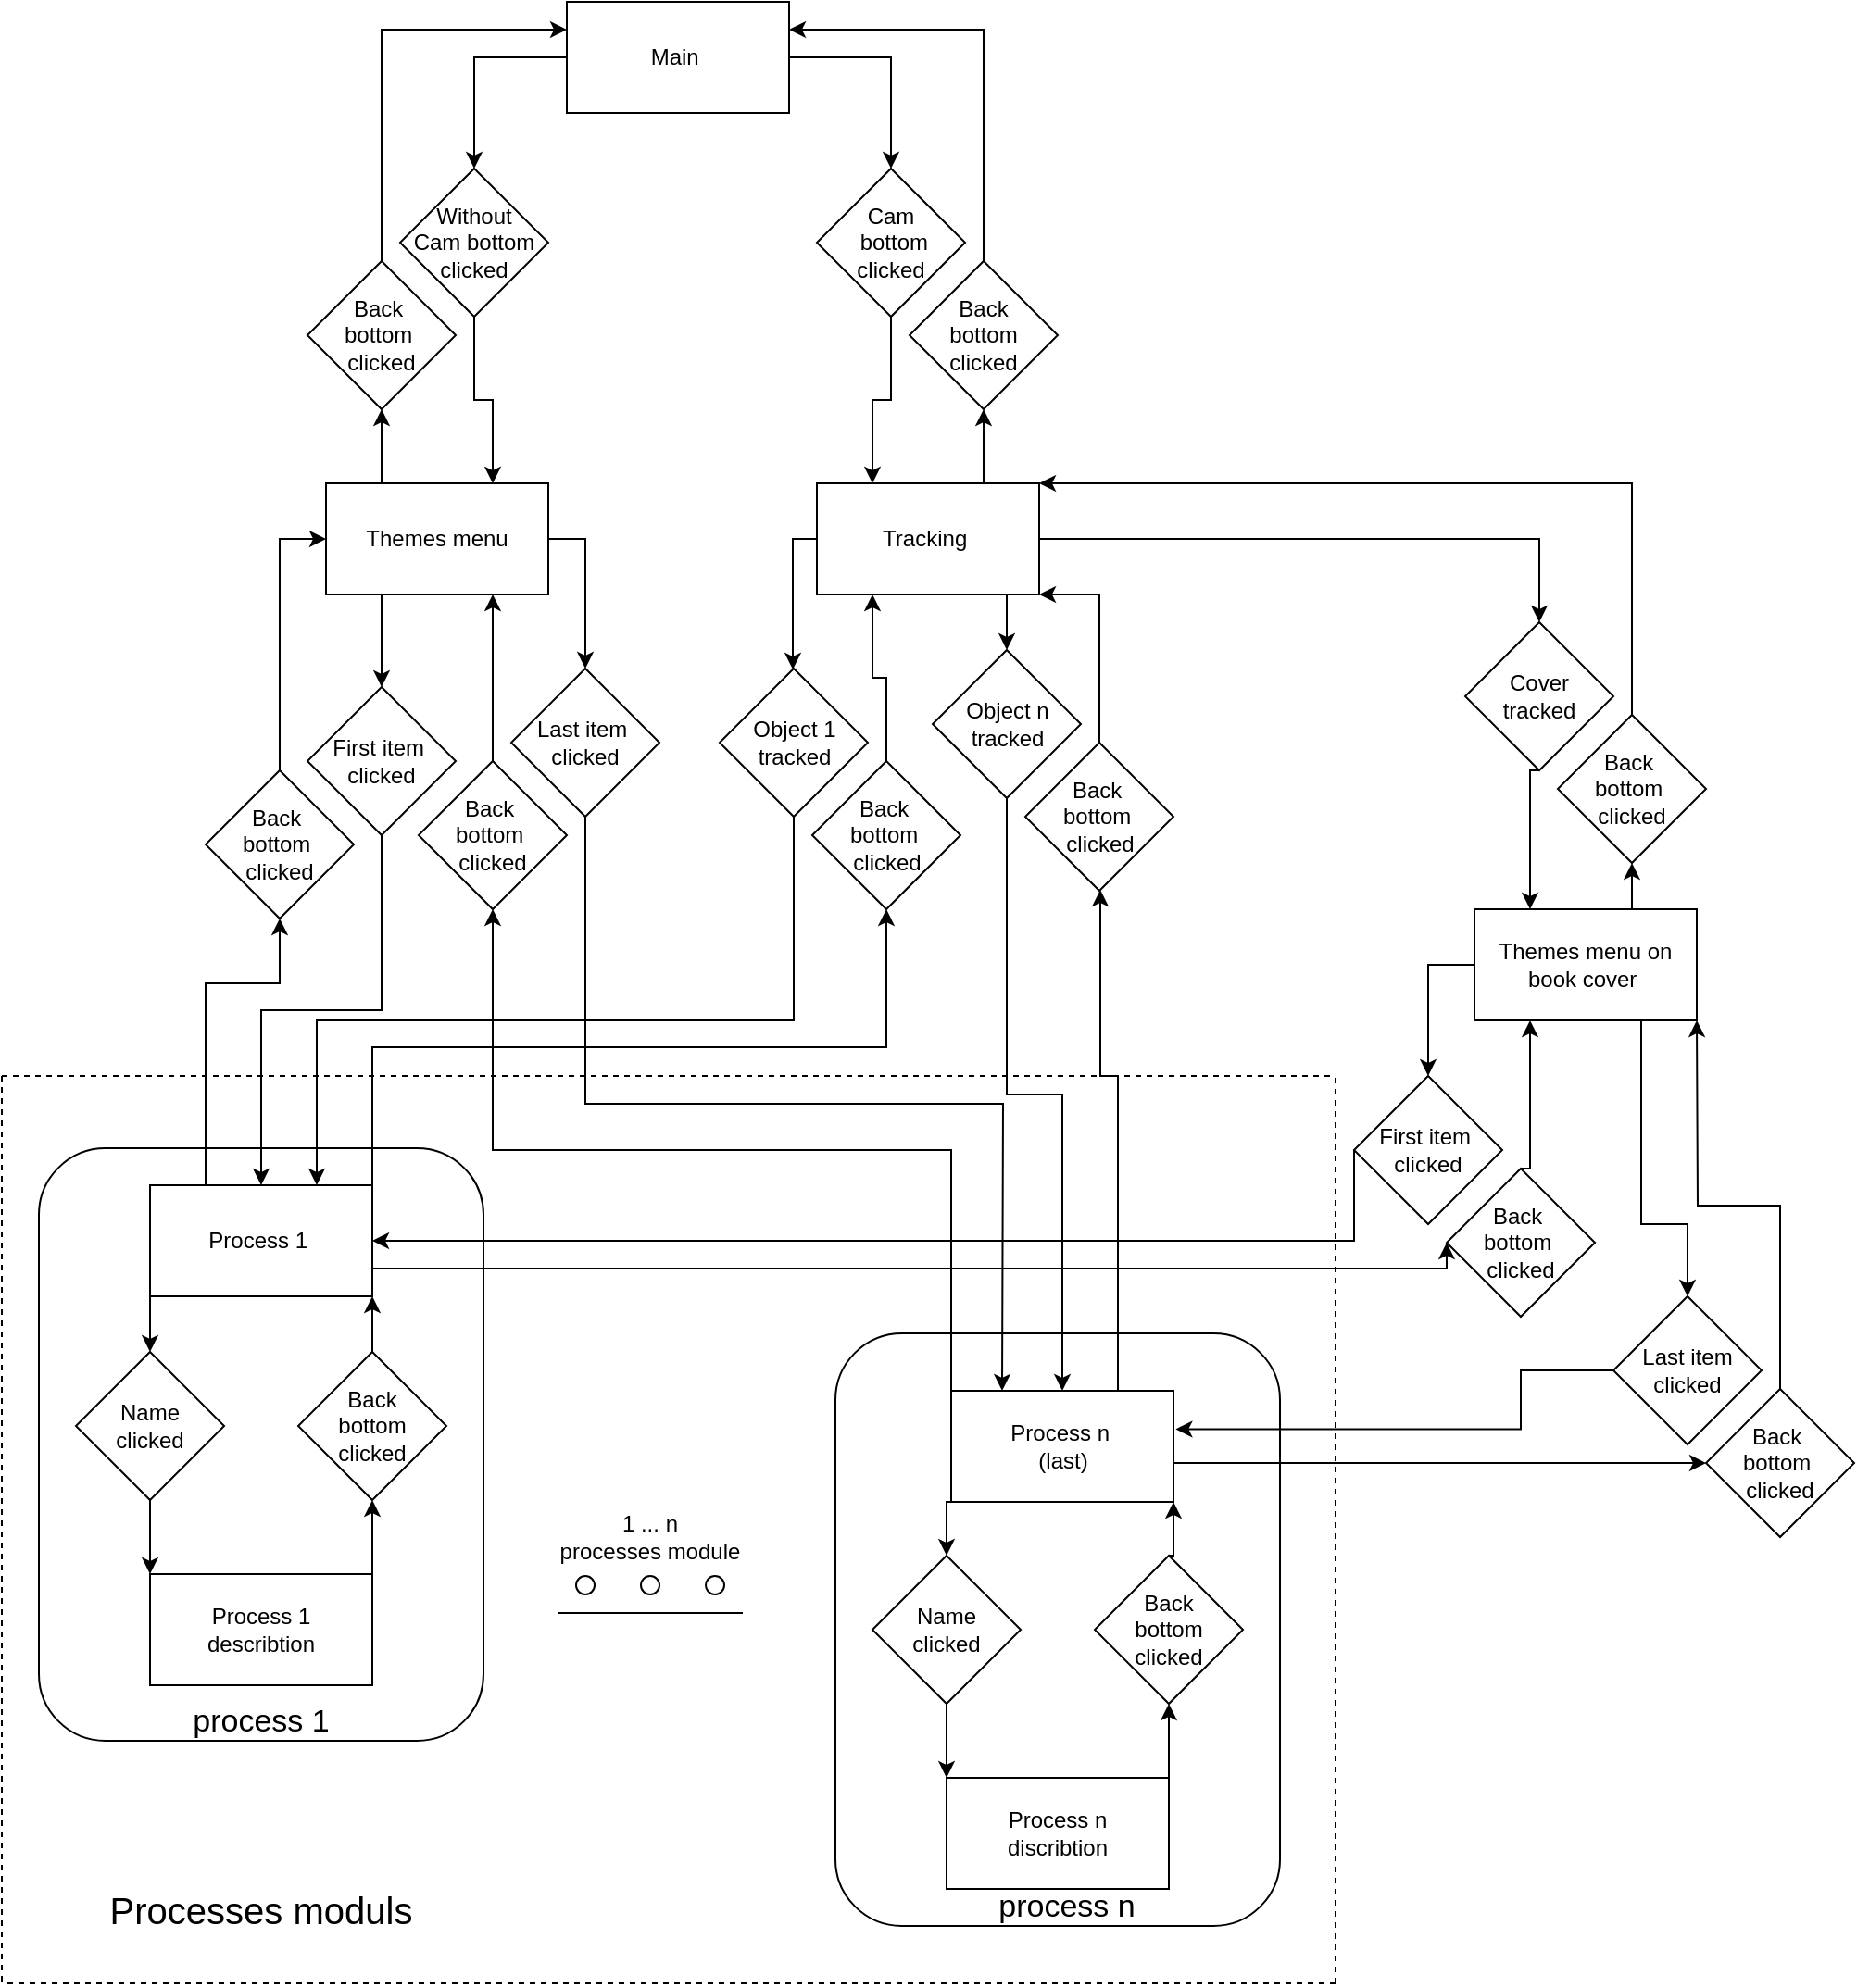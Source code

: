 <mxfile version="12.5.5" type="device"><diagram id="C9-VbCeHcDid7ZQHV7NY" name="Page-1"><mxGraphModel dx="382" dy="1601" grid="1" gridSize="10" guides="1" tooltips="1" connect="1" arrows="1" fold="1" page="1" pageScale="1" pageWidth="850" pageHeight="1100" math="0" shadow="0"><root><mxCell id="0"/><mxCell id="1" parent="0"/><mxCell id="iYBJVYFue_7A5HSGzg4H-36" style="edgeStyle=orthogonalEdgeStyle;rounded=0;orthogonalLoop=1;jettySize=auto;html=1;" parent="1" source="iYBJVYFue_7A5HSGzg4H-2" target="iYBJVYFue_7A5HSGzg4H-63" edge="1"><mxGeometry relative="1" as="geometry"><mxPoint x="350" y="-39.571" as="targetPoint"/></mxGeometry></mxCell><mxCell id="iYBJVYFue_7A5HSGzg4H-46" style="edgeStyle=orthogonalEdgeStyle;rounded=0;orthogonalLoop=1;jettySize=auto;html=1;exitX=1;exitY=0.5;exitDx=0;exitDy=0;entryX=0.5;entryY=0;entryDx=0;entryDy=0;" parent="1" source="iYBJVYFue_7A5HSGzg4H-2" target="iYBJVYFue_7A5HSGzg4H-48" edge="1"><mxGeometry relative="1" as="geometry"><mxPoint x="550" y="-39.571" as="targetPoint"/></mxGeometry></mxCell><mxCell id="iYBJVYFue_7A5HSGzg4H-3" value="" style="rounded=1;whiteSpace=wrap;html=1;" parent="1" vertex="1"><mxGeometry x="100" y="389" width="240" height="320" as="geometry"/></mxCell><mxCell id="iYBJVYFue_7A5HSGzg4H-88" style="edgeStyle=orthogonalEdgeStyle;rounded=0;orthogonalLoop=1;jettySize=auto;html=1;exitX=0.25;exitY=0;exitDx=0;exitDy=0;entryX=0.5;entryY=1;entryDx=0;entryDy=0;" parent="1" source="iYBJVYFue_7A5HSGzg4H-4" target="iYBJVYFue_7A5HSGzg4H-20" edge="1"><mxGeometry relative="1" as="geometry"><Array as="points"><mxPoint x="190" y="300"/><mxPoint x="230" y="300"/></Array></mxGeometry></mxCell><mxCell id="iYBJVYFue_7A5HSGzg4H-101" style="edgeStyle=orthogonalEdgeStyle;rounded=0;orthogonalLoop=1;jettySize=auto;html=1;exitX=0.5;exitY=1;exitDx=0;exitDy=0;entryX=0.75;entryY=0;entryDx=0;entryDy=0;" parent="1" source="iYBJVYFue_7A5HSGzg4H-39" target="iYBJVYFue_7A5HSGzg4H-4" edge="1"><mxGeometry relative="1" as="geometry"><Array as="points"><mxPoint x="508" y="320"/><mxPoint x="250" y="320"/></Array></mxGeometry></mxCell><mxCell id="iYBJVYFue_7A5HSGzg4H-107" style="edgeStyle=orthogonalEdgeStyle;rounded=0;orthogonalLoop=1;jettySize=auto;html=1;exitX=0;exitY=1;exitDx=0;exitDy=0;" parent="1" source="iYBJVYFue_7A5HSGzg4H-4" target="iYBJVYFue_7A5HSGzg4H-5" edge="1"><mxGeometry relative="1" as="geometry"/></mxCell><mxCell id="iYBJVYFue_7A5HSGzg4H-133" style="edgeStyle=orthogonalEdgeStyle;rounded=0;orthogonalLoop=1;jettySize=auto;html=1;exitX=1;exitY=0.75;exitDx=0;exitDy=0;entryX=0;entryY=0.5;entryDx=0;entryDy=0;" parent="1" source="iYBJVYFue_7A5HSGzg4H-4" target="iYBJVYFue_7A5HSGzg4H-68" edge="1"><mxGeometry relative="1" as="geometry"><Array as="points"><mxPoint x="860" y="454"/></Array></mxGeometry></mxCell><mxCell id="iYBJVYFue_7A5HSGzg4H-4" value="Process 1&amp;nbsp;" style="rounded=0;whiteSpace=wrap;html=1;" parent="1" vertex="1"><mxGeometry x="160" y="409" width="120" height="60" as="geometry"/></mxCell><mxCell id="iYBJVYFue_7A5HSGzg4H-108" style="edgeStyle=orthogonalEdgeStyle;rounded=0;orthogonalLoop=1;jettySize=auto;html=1;exitX=0.5;exitY=1;exitDx=0;exitDy=0;entryX=0;entryY=0;entryDx=0;entryDy=0;" parent="1" source="iYBJVYFue_7A5HSGzg4H-5" target="iYBJVYFue_7A5HSGzg4H-7" edge="1"><mxGeometry relative="1" as="geometry"/></mxCell><mxCell id="iYBJVYFue_7A5HSGzg4H-5" value="Name &lt;br&gt;clicked" style="rhombus;whiteSpace=wrap;html=1;" parent="1" vertex="1"><mxGeometry x="120" y="499" width="80" height="80" as="geometry"/></mxCell><mxCell id="iYBJVYFue_7A5HSGzg4H-110" style="edgeStyle=orthogonalEdgeStyle;rounded=0;orthogonalLoop=1;jettySize=auto;html=1;exitX=0.5;exitY=0;exitDx=0;exitDy=0;entryX=1;entryY=1;entryDx=0;entryDy=0;" parent="1" source="iYBJVYFue_7A5HSGzg4H-6" target="iYBJVYFue_7A5HSGzg4H-4" edge="1"><mxGeometry relative="1" as="geometry"/></mxCell><mxCell id="iYBJVYFue_7A5HSGzg4H-6" value="" style="rhombus;whiteSpace=wrap;html=1;" parent="1" vertex="1"><mxGeometry x="240" y="499" width="80" height="80" as="geometry"/></mxCell><mxCell id="iYBJVYFue_7A5HSGzg4H-109" style="edgeStyle=orthogonalEdgeStyle;rounded=0;orthogonalLoop=1;jettySize=auto;html=1;exitX=1;exitY=0;exitDx=0;exitDy=0;entryX=0.5;entryY=1;entryDx=0;entryDy=0;" parent="1" source="iYBJVYFue_7A5HSGzg4H-7" target="iYBJVYFue_7A5HSGzg4H-6" edge="1"><mxGeometry relative="1" as="geometry"/></mxCell><mxCell id="iYBJVYFue_7A5HSGzg4H-7" value="Process 1 &lt;br&gt;describtion" style="rounded=0;whiteSpace=wrap;html=1;" parent="1" vertex="1"><mxGeometry x="160" y="619" width="120" height="60" as="geometry"/></mxCell><mxCell id="iYBJVYFue_7A5HSGzg4H-14" value="" style="rounded=1;whiteSpace=wrap;html=1;" parent="1" vertex="1"><mxGeometry x="530" y="489" width="240" height="320" as="geometry"/></mxCell><mxCell id="iYBJVYFue_7A5HSGzg4H-94" style="edgeStyle=orthogonalEdgeStyle;rounded=0;orthogonalLoop=1;jettySize=auto;html=1;exitX=0;exitY=0;exitDx=0;exitDy=0;entryX=0.5;entryY=1;entryDx=0;entryDy=0;" parent="1" source="iYBJVYFue_7A5HSGzg4H-15" target="iYBJVYFue_7A5HSGzg4H-35" edge="1"><mxGeometry relative="1" as="geometry"><mxPoint x="340" y="280.0" as="targetPoint"/></mxGeometry></mxCell><mxCell id="iYBJVYFue_7A5HSGzg4H-102" style="edgeStyle=orthogonalEdgeStyle;rounded=0;orthogonalLoop=1;jettySize=auto;html=1;exitX=0.5;exitY=1;exitDx=0;exitDy=0;entryX=0.5;entryY=0;entryDx=0;entryDy=0;" parent="1" source="iYBJVYFue_7A5HSGzg4H-41" target="iYBJVYFue_7A5HSGzg4H-15" edge="1"><mxGeometry relative="1" as="geometry"/></mxCell><mxCell id="iYBJVYFue_7A5HSGzg4H-136" style="edgeStyle=orthogonalEdgeStyle;rounded=0;orthogonalLoop=1;jettySize=auto;html=1;exitX=1;exitY=0.75;exitDx=0;exitDy=0;entryX=0;entryY=0.5;entryDx=0;entryDy=0;" parent="1" source="iYBJVYFue_7A5HSGzg4H-15" target="iYBJVYFue_7A5HSGzg4H-70" edge="1"><mxGeometry relative="1" as="geometry"><Array as="points"><mxPoint x="713" y="559"/></Array></mxGeometry></mxCell><mxCell id="iYBJVYFue_7A5HSGzg4H-15" value="Process n&amp;nbsp;&lt;br&gt;(last)" style="rounded=0;whiteSpace=wrap;html=1;" parent="1" vertex="1"><mxGeometry x="592.5" y="520" width="120" height="60" as="geometry"/></mxCell><mxCell id="iYBJVYFue_7A5HSGzg4H-115" style="edgeStyle=orthogonalEdgeStyle;rounded=0;orthogonalLoop=1;jettySize=auto;html=1;exitX=0.5;exitY=1;exitDx=0;exitDy=0;entryX=1;entryY=0;entryDx=0;entryDy=0;" parent="1" edge="1"><mxGeometry relative="1" as="geometry"><mxPoint x="715.471" y="729.176" as="targetPoint"/></mxGeometry></mxCell><mxCell id="iYBJVYFue_7A5HSGzg4H-112" style="edgeStyle=orthogonalEdgeStyle;rounded=0;orthogonalLoop=1;jettySize=auto;html=1;exitX=0;exitY=0;exitDx=0;exitDy=0;entryX=0.5;entryY=1;entryDx=0;entryDy=0;" parent="1" edge="1"><mxGeometry relative="1" as="geometry"><mxPoint x="591.941" y="689.176" as="targetPoint"/></mxGeometry></mxCell><mxCell id="iYBJVYFue_7A5HSGzg4H-86" style="edgeStyle=orthogonalEdgeStyle;rounded=0;orthogonalLoop=1;jettySize=auto;html=1;exitX=0.5;exitY=1;exitDx=0;exitDy=0;" parent="1" source="iYBJVYFue_7A5HSGzg4H-19" target="iYBJVYFue_7A5HSGzg4H-4" edge="1"><mxGeometry relative="1" as="geometry"/></mxCell><mxCell id="iYBJVYFue_7A5HSGzg4H-19" value="First item&amp;nbsp;&lt;br&gt;clicked" style="rhombus;whiteSpace=wrap;html=1;" parent="1" vertex="1"><mxGeometry x="245" y="140" width="80" height="80" as="geometry"/></mxCell><mxCell id="iYBJVYFue_7A5HSGzg4H-89" style="edgeStyle=orthogonalEdgeStyle;rounded=0;orthogonalLoop=1;jettySize=auto;html=1;exitX=0.5;exitY=0;exitDx=0;exitDy=0;entryX=0;entryY=0.5;entryDx=0;entryDy=0;" parent="1" source="iYBJVYFue_7A5HSGzg4H-20" target="iYBJVYFue_7A5HSGzg4H-30" edge="1"><mxGeometry relative="1" as="geometry"/></mxCell><mxCell id="iYBJVYFue_7A5HSGzg4H-20" value="&lt;span style=&quot;white-space: normal&quot;&gt;Back&amp;nbsp;&lt;/span&gt;&lt;br style=&quot;white-space: normal&quot;&gt;&lt;span style=&quot;white-space: normal&quot;&gt;bottom&amp;nbsp;&lt;/span&gt;&lt;br style=&quot;white-space: normal&quot;&gt;&lt;span style=&quot;white-space: normal&quot;&gt;clicked&lt;/span&gt;" style="rhombus;whiteSpace=wrap;html=1;" parent="1" vertex="1"><mxGeometry x="190" y="185" width="80" height="80" as="geometry"/></mxCell><mxCell id="iYBJVYFue_7A5HSGzg4H-82" style="edgeStyle=orthogonalEdgeStyle;rounded=0;orthogonalLoop=1;jettySize=auto;html=1;exitX=0.75;exitY=0;exitDx=0;exitDy=0;entryX=0.5;entryY=1;entryDx=0;entryDy=0;" parent="1" source="iYBJVYFue_7A5HSGzg4H-23" target="iYBJVYFue_7A5HSGzg4H-49" edge="1"><mxGeometry relative="1" as="geometry"/></mxCell><mxCell id="iYBJVYFue_7A5HSGzg4H-97" style="edgeStyle=orthogonalEdgeStyle;rounded=0;orthogonalLoop=1;jettySize=auto;html=1;exitX=0.5;exitY=0;exitDx=0;exitDy=0;entryX=0.25;entryY=1;entryDx=0;entryDy=0;" parent="1" source="iYBJVYFue_7A5HSGzg4H-40" target="iYBJVYFue_7A5HSGzg4H-23" edge="1"><mxGeometry relative="1" as="geometry"/></mxCell><mxCell id="iYBJVYFue_7A5HSGzg4H-125" style="edgeStyle=orthogonalEdgeStyle;rounded=0;orthogonalLoop=1;jettySize=auto;html=1;exitX=1;exitY=0.5;exitDx=0;exitDy=0;" parent="1" source="iYBJVYFue_7A5HSGzg4H-23" target="iYBJVYFue_7A5HSGzg4H-65" edge="1"><mxGeometry relative="1" as="geometry"><mxPoint x="680" y="40" as="targetPoint"/></mxGeometry></mxCell><mxCell id="iYBJVYFue_7A5HSGzg4H-126" style="edgeStyle=orthogonalEdgeStyle;rounded=0;orthogonalLoop=1;jettySize=auto;html=1;exitX=0.5;exitY=0;exitDx=0;exitDy=0;entryX=1;entryY=1;entryDx=0;entryDy=0;" parent="1" source="iYBJVYFue_7A5HSGzg4H-42" target="iYBJVYFue_7A5HSGzg4H-23" edge="1"><mxGeometry relative="1" as="geometry"><Array as="points"><mxPoint x="673" y="90"/></Array></mxGeometry></mxCell><mxCell id="iYBJVYFue_7A5HSGzg4H-23" value="Tracking&amp;nbsp;" style="rounded=0;whiteSpace=wrap;html=1;" parent="1" vertex="1"><mxGeometry x="520" y="30" width="120" height="60" as="geometry"/></mxCell><mxCell id="iYBJVYFue_7A5HSGzg4H-131" style="edgeStyle=orthogonalEdgeStyle;rounded=0;orthogonalLoop=1;jettySize=auto;html=1;exitX=0;exitY=0.5;exitDx=0;exitDy=0;entryX=0.5;entryY=0;entryDx=0;entryDy=0;" parent="1" source="iYBJVYFue_7A5HSGzg4H-28" target="iYBJVYFue_7A5HSGzg4H-67" edge="1"><mxGeometry relative="1" as="geometry"/></mxCell><mxCell id="iYBJVYFue_7A5HSGzg4H-137" style="edgeStyle=orthogonalEdgeStyle;rounded=0;orthogonalLoop=1;jettySize=auto;html=1;exitX=0.75;exitY=1;exitDx=0;exitDy=0;entryX=0.5;entryY=0;entryDx=0;entryDy=0;" parent="1" source="iYBJVYFue_7A5HSGzg4H-28" target="iYBJVYFue_7A5HSGzg4H-69" edge="1"><mxGeometry relative="1" as="geometry"><Array as="points"><mxPoint x="965" y="430"/><mxPoint x="990" y="430"/></Array></mxGeometry></mxCell><mxCell id="iYBJVYFue_7A5HSGzg4H-139" style="edgeStyle=orthogonalEdgeStyle;rounded=0;orthogonalLoop=1;jettySize=auto;html=1;exitX=0.75;exitY=0;exitDx=0;exitDy=0;entryX=0.5;entryY=1;entryDx=0;entryDy=0;" parent="1" source="iYBJVYFue_7A5HSGzg4H-28" target="iYBJVYFue_7A5HSGzg4H-66" edge="1"><mxGeometry relative="1" as="geometry"/></mxCell><mxCell id="iYBJVYFue_7A5HSGzg4H-28" value="Themes menu on book cover&amp;nbsp;" style="rounded=0;whiteSpace=wrap;html=1;" parent="1" vertex="1"><mxGeometry x="875" y="260" width="120" height="60" as="geometry"/></mxCell><mxCell id="iYBJVYFue_7A5HSGzg4H-78" style="edgeStyle=orthogonalEdgeStyle;rounded=0;orthogonalLoop=1;jettySize=auto;html=1;exitX=0.25;exitY=0;exitDx=0;exitDy=0;entryX=0.5;entryY=1;entryDx=0;entryDy=0;" parent="1" source="iYBJVYFue_7A5HSGzg4H-30" target="iYBJVYFue_7A5HSGzg4H-64" edge="1"><mxGeometry relative="1" as="geometry"><mxPoint x="290.286" y="9.857" as="targetPoint"/></mxGeometry></mxCell><mxCell id="iYBJVYFue_7A5HSGzg4H-85" style="edgeStyle=orthogonalEdgeStyle;rounded=0;orthogonalLoop=1;jettySize=auto;html=1;exitX=0.25;exitY=1;exitDx=0;exitDy=0;entryX=0.5;entryY=0;entryDx=0;entryDy=0;" parent="1" source="iYBJVYFue_7A5HSGzg4H-30" target="iYBJVYFue_7A5HSGzg4H-19" edge="1"><mxGeometry relative="1" as="geometry"/></mxCell><mxCell id="iYBJVYFue_7A5HSGzg4H-96" style="edgeStyle=orthogonalEdgeStyle;rounded=0;orthogonalLoop=1;jettySize=auto;html=1;exitX=1;exitY=0.5;exitDx=0;exitDy=0;entryX=0.5;entryY=0;entryDx=0;entryDy=0;" parent="1" source="iYBJVYFue_7A5HSGzg4H-30" target="iYBJVYFue_7A5HSGzg4H-34" edge="1"><mxGeometry relative="1" as="geometry"/></mxCell><mxCell id="iYBJVYFue_7A5HSGzg4H-30" value="Themes menu" style="rounded=0;whiteSpace=wrap;html=1;" parent="1" vertex="1"><mxGeometry x="255" y="30" width="120" height="60" as="geometry"/></mxCell><mxCell id="iYBJVYFue_7A5HSGzg4H-93" style="edgeStyle=orthogonalEdgeStyle;rounded=0;orthogonalLoop=1;jettySize=auto;html=1;exitX=0.5;exitY=1;exitDx=0;exitDy=0;" parent="1" source="iYBJVYFue_7A5HSGzg4H-34" edge="1"><mxGeometry relative="1" as="geometry"><mxPoint x="620.0" y="520" as="targetPoint"/></mxGeometry></mxCell><mxCell id="iYBJVYFue_7A5HSGzg4H-34" value="Last item&amp;nbsp;&lt;br&gt;clicked" style="rhombus;whiteSpace=wrap;html=1;" parent="1" vertex="1"><mxGeometry x="355" y="130" width="80" height="80" as="geometry"/></mxCell><mxCell id="iYBJVYFue_7A5HSGzg4H-95" style="edgeStyle=orthogonalEdgeStyle;rounded=0;orthogonalLoop=1;jettySize=auto;html=1;exitX=0.5;exitY=0;exitDx=0;exitDy=0;entryX=0.75;entryY=1;entryDx=0;entryDy=0;" parent="1" source="iYBJVYFue_7A5HSGzg4H-35" target="iYBJVYFue_7A5HSGzg4H-30" edge="1"><mxGeometry relative="1" as="geometry"/></mxCell><mxCell id="iYBJVYFue_7A5HSGzg4H-35" value="&lt;span style=&quot;white-space: normal&quot;&gt;Back&amp;nbsp;&lt;/span&gt;&lt;br style=&quot;white-space: normal&quot;&gt;&lt;span style=&quot;white-space: normal&quot;&gt;bottom&amp;nbsp;&lt;/span&gt;&lt;br style=&quot;white-space: normal&quot;&gt;&lt;span style=&quot;white-space: normal&quot;&gt;clicked&lt;/span&gt;" style="rhombus;whiteSpace=wrap;html=1;" parent="1" vertex="1"><mxGeometry x="305" y="180" width="80" height="80" as="geometry"/></mxCell><mxCell id="iYBJVYFue_7A5HSGzg4H-98" style="edgeStyle=orthogonalEdgeStyle;rounded=0;orthogonalLoop=1;jettySize=auto;html=1;exitX=0;exitY=0.5;exitDx=0;exitDy=0;" parent="1" source="iYBJVYFue_7A5HSGzg4H-23" target="iYBJVYFue_7A5HSGzg4H-39" edge="1"><mxGeometry relative="1" as="geometry"><Array as="points"><mxPoint x="507" y="60"/></Array></mxGeometry></mxCell><mxCell id="iYBJVYFue_7A5HSGzg4H-39" value="Object 1 tracked" style="rhombus;whiteSpace=wrap;html=1;" parent="1" vertex="1"><mxGeometry x="467.5" y="130" width="80" height="80" as="geometry"/></mxCell><mxCell id="iYBJVYFue_7A5HSGzg4H-99" style="edgeStyle=orthogonalEdgeStyle;rounded=0;orthogonalLoop=1;jettySize=auto;html=1;exitX=1;exitY=0;exitDx=0;exitDy=0;entryX=0.5;entryY=1;entryDx=0;entryDy=0;" parent="1" source="iYBJVYFue_7A5HSGzg4H-4" target="iYBJVYFue_7A5HSGzg4H-40" edge="1"><mxGeometry relative="1" as="geometry"/></mxCell><mxCell id="iYBJVYFue_7A5HSGzg4H-40" value="&lt;span style=&quot;white-space: normal&quot;&gt;Back&amp;nbsp;&lt;/span&gt;&lt;br style=&quot;white-space: normal&quot;&gt;&lt;span style=&quot;white-space: normal&quot;&gt;bottom&amp;nbsp;&lt;/span&gt;&lt;br style=&quot;white-space: normal&quot;&gt;&lt;span style=&quot;white-space: normal&quot;&gt;clicked&lt;/span&gt;" style="rhombus;whiteSpace=wrap;html=1;" parent="1" vertex="1"><mxGeometry x="517.5" y="180" width="80" height="80" as="geometry"/></mxCell><mxCell id="iYBJVYFue_7A5HSGzg4H-105" style="edgeStyle=orthogonalEdgeStyle;rounded=0;orthogonalLoop=1;jettySize=auto;html=1;exitX=0.75;exitY=1;exitDx=0;exitDy=0;entryX=0.5;entryY=0;entryDx=0;entryDy=0;" parent="1" source="iYBJVYFue_7A5HSGzg4H-23" target="iYBJVYFue_7A5HSGzg4H-41" edge="1"><mxGeometry relative="1" as="geometry"/></mxCell><mxCell id="iYBJVYFue_7A5HSGzg4H-41" value="Object n tracked" style="rhombus;whiteSpace=wrap;html=1;" parent="1" vertex="1"><mxGeometry x="582.5" y="120" width="80" height="80" as="geometry"/></mxCell><mxCell id="iYBJVYFue_7A5HSGzg4H-104" style="edgeStyle=orthogonalEdgeStyle;rounded=0;orthogonalLoop=1;jettySize=auto;html=1;exitX=0.75;exitY=0;exitDx=0;exitDy=0;" parent="1" source="iYBJVYFue_7A5HSGzg4H-15" target="iYBJVYFue_7A5HSGzg4H-42" edge="1"><mxGeometry relative="1" as="geometry"><Array as="points"><mxPoint x="683" y="350"/><mxPoint x="673" y="350"/></Array></mxGeometry></mxCell><mxCell id="iYBJVYFue_7A5HSGzg4H-42" value="&lt;span style=&quot;white-space: normal&quot;&gt;Back&amp;nbsp;&lt;/span&gt;&lt;br style=&quot;white-space: normal&quot;&gt;&lt;span style=&quot;white-space: normal&quot;&gt;bottom&amp;nbsp;&lt;/span&gt;&lt;br style=&quot;white-space: normal&quot;&gt;&lt;span style=&quot;white-space: normal&quot;&gt;clicked&lt;/span&gt;" style="rhombus;whiteSpace=wrap;html=1;" parent="1" vertex="1"><mxGeometry x="632.5" y="170" width="80" height="80" as="geometry"/></mxCell><mxCell id="iYBJVYFue_7A5HSGzg4H-90" style="edgeStyle=orthogonalEdgeStyle;rounded=0;orthogonalLoop=1;jettySize=auto;html=1;exitX=0.5;exitY=1;exitDx=0;exitDy=0;entryX=0.25;entryY=0;entryDx=0;entryDy=0;" parent="1" source="iYBJVYFue_7A5HSGzg4H-48" target="iYBJVYFue_7A5HSGzg4H-23" edge="1"><mxGeometry relative="1" as="geometry"/></mxCell><mxCell id="iYBJVYFue_7A5HSGzg4H-48" value="Cam&lt;br&gt;&amp;nbsp;bottom clicked" style="rhombus;whiteSpace=wrap;html=1;" parent="1" vertex="1"><mxGeometry x="520" y="-140" width="80" height="80" as="geometry"/></mxCell><mxCell id="iYBJVYFue_7A5HSGzg4H-76" style="edgeStyle=orthogonalEdgeStyle;rounded=0;orthogonalLoop=1;jettySize=auto;html=1;exitX=0.5;exitY=0;exitDx=0;exitDy=0;entryX=1;entryY=0.25;entryDx=0;entryDy=0;" parent="1" source="iYBJVYFue_7A5HSGzg4H-49" target="iYBJVYFue_7A5HSGzg4H-1" edge="1"><mxGeometry relative="1" as="geometry"/></mxCell><mxCell id="iYBJVYFue_7A5HSGzg4H-49" value="Back &lt;br&gt;bottom &lt;br&gt;clicked" style="rhombus;whiteSpace=wrap;html=1;" parent="1" vertex="1"><mxGeometry x="570" y="-90" width="80" height="80" as="geometry"/></mxCell><mxCell id="iYBJVYFue_7A5HSGzg4H-50" value="" style="endArrow=none;dashed=1;html=1;" parent="1" edge="1"><mxGeometry width="50" height="50" relative="1" as="geometry"><mxPoint x="80" y="839" as="sourcePoint"/><mxPoint x="80" y="350" as="targetPoint"/></mxGeometry></mxCell><mxCell id="iYBJVYFue_7A5HSGzg4H-51" value="" style="endArrow=none;dashed=1;html=1;" parent="1" edge="1"><mxGeometry width="50" height="50" relative="1" as="geometry"><mxPoint x="800" y="840" as="sourcePoint"/><mxPoint x="80" y="840" as="targetPoint"/></mxGeometry></mxCell><mxCell id="iYBJVYFue_7A5HSGzg4H-52" value="" style="endArrow=none;dashed=1;html=1;" parent="1" edge="1"><mxGeometry width="50" height="50" relative="1" as="geometry"><mxPoint x="80" y="350" as="sourcePoint"/><mxPoint x="800" y="350" as="targetPoint"/></mxGeometry></mxCell><mxCell id="iYBJVYFue_7A5HSGzg4H-53" value="" style="endArrow=none;dashed=1;html=1;" parent="1" edge="1"><mxGeometry width="50" height="50" relative="1" as="geometry"><mxPoint x="800" y="840" as="sourcePoint"/><mxPoint x="800" y="350" as="targetPoint"/></mxGeometry></mxCell><mxCell id="iYBJVYFue_7A5HSGzg4H-54" value="&lt;font style=&quot;font-size: 20px&quot;&gt;Processes moduls&lt;/font&gt;" style="text;html=1;strokeColor=none;fillColor=none;align=center;verticalAlign=middle;whiteSpace=wrap;rounded=0;" parent="1" vertex="1"><mxGeometry x="110" y="780" width="220" height="40" as="geometry"/></mxCell><mxCell id="iYBJVYFue_7A5HSGzg4H-55" value="&lt;font style=&quot;font-size: 17px&quot;&gt;process 1&lt;/font&gt;" style="text;html=1;strokeColor=none;fillColor=none;align=center;verticalAlign=middle;whiteSpace=wrap;rounded=0;" parent="1" vertex="1"><mxGeometry x="150" y="689" width="140" height="20" as="geometry"/></mxCell><mxCell id="iYBJVYFue_7A5HSGzg4H-56" value="&lt;font style=&quot;font-size: 17px&quot;&gt;process n&lt;/font&gt;" style="text;html=1;strokeColor=none;fillColor=none;align=center;verticalAlign=middle;whiteSpace=wrap;rounded=0;" parent="1" vertex="1"><mxGeometry x="585" y="789" width="140" height="20" as="geometry"/></mxCell><mxCell id="iYBJVYFue_7A5HSGzg4H-57" value="" style="endArrow=none;html=1;" parent="1" edge="1"><mxGeometry width="50" height="50" relative="1" as="geometry"><mxPoint x="380" y="640" as="sourcePoint"/><mxPoint x="480" y="640" as="targetPoint"/></mxGeometry></mxCell><mxCell id="iYBJVYFue_7A5HSGzg4H-58" value="" style="ellipse;whiteSpace=wrap;html=1;aspect=fixed;" parent="1" vertex="1"><mxGeometry x="390" y="620" width="10" height="10" as="geometry"/></mxCell><mxCell id="iYBJVYFue_7A5HSGzg4H-60" value="" style="ellipse;whiteSpace=wrap;html=1;aspect=fixed;" parent="1" vertex="1"><mxGeometry x="425" y="620" width="10" height="10" as="geometry"/></mxCell><mxCell id="iYBJVYFue_7A5HSGzg4H-61" value="" style="ellipse;whiteSpace=wrap;html=1;aspect=fixed;" parent="1" vertex="1"><mxGeometry x="460" y="620" width="10" height="10" as="geometry"/></mxCell><mxCell id="iYBJVYFue_7A5HSGzg4H-62" value="1 ... n &lt;br&gt;processes module" style="text;html=1;strokeColor=none;fillColor=none;align=center;verticalAlign=middle;whiteSpace=wrap;rounded=0;" parent="1" vertex="1"><mxGeometry x="370" y="589" width="120" height="20" as="geometry"/></mxCell><mxCell id="iYBJVYFue_7A5HSGzg4H-72" style="edgeStyle=orthogonalEdgeStyle;rounded=0;orthogonalLoop=1;jettySize=auto;html=1;exitX=0.5;exitY=1;exitDx=0;exitDy=0;entryX=0.75;entryY=0;entryDx=0;entryDy=0;" parent="1" source="iYBJVYFue_7A5HSGzg4H-63" target="iYBJVYFue_7A5HSGzg4H-30" edge="1"><mxGeometry relative="1" as="geometry"/></mxCell><mxCell id="iYBJVYFue_7A5HSGzg4H-63" value="Without&lt;br&gt;Cam bottom &lt;br&gt;clicked" style="rhombus;whiteSpace=wrap;html=1;" parent="1" vertex="1"><mxGeometry x="295" y="-140" width="80" height="80" as="geometry"/></mxCell><mxCell id="iYBJVYFue_7A5HSGzg4H-75" style="edgeStyle=orthogonalEdgeStyle;rounded=0;orthogonalLoop=1;jettySize=auto;html=1;exitX=0.5;exitY=0;exitDx=0;exitDy=0;entryX=0;entryY=0.25;entryDx=0;entryDy=0;" parent="1" source="iYBJVYFue_7A5HSGzg4H-64" target="iYBJVYFue_7A5HSGzg4H-1" edge="1"><mxGeometry relative="1" as="geometry"><mxPoint x="290" y="-200" as="targetPoint"/></mxGeometry></mxCell><mxCell id="iYBJVYFue_7A5HSGzg4H-64" value="&lt;span style=&quot;white-space: normal&quot;&gt;Back&amp;nbsp;&lt;/span&gt;&lt;br style=&quot;white-space: normal&quot;&gt;&lt;span style=&quot;white-space: normal&quot;&gt;bottom&amp;nbsp;&lt;/span&gt;&lt;br style=&quot;white-space: normal&quot;&gt;&lt;span style=&quot;white-space: normal&quot;&gt;clicked&lt;/span&gt;" style="rhombus;whiteSpace=wrap;html=1;" parent="1" vertex="1"><mxGeometry x="245" y="-90" width="80" height="80" as="geometry"/></mxCell><mxCell id="iYBJVYFue_7A5HSGzg4H-128" style="edgeStyle=orthogonalEdgeStyle;rounded=0;orthogonalLoop=1;jettySize=auto;html=1;exitX=0.5;exitY=1;exitDx=0;exitDy=0;entryX=0.25;entryY=0;entryDx=0;entryDy=0;" parent="1" source="iYBJVYFue_7A5HSGzg4H-65" target="iYBJVYFue_7A5HSGzg4H-28" edge="1"><mxGeometry relative="1" as="geometry"><Array as="points"><mxPoint x="905" y="185"/></Array></mxGeometry></mxCell><mxCell id="iYBJVYFue_7A5HSGzg4H-65" value="Cover &lt;br&gt;tracked" style="rhombus;whiteSpace=wrap;html=1;" parent="1" vertex="1"><mxGeometry x="870" y="105" width="80" height="80" as="geometry"/></mxCell><mxCell id="iYBJVYFue_7A5HSGzg4H-140" style="edgeStyle=orthogonalEdgeStyle;rounded=0;orthogonalLoop=1;jettySize=auto;html=1;exitX=0.5;exitY=0;exitDx=0;exitDy=0;entryX=1;entryY=0;entryDx=0;entryDy=0;" parent="1" source="iYBJVYFue_7A5HSGzg4H-66" target="iYBJVYFue_7A5HSGzg4H-23" edge="1"><mxGeometry relative="1" as="geometry"><Array as="points"><mxPoint x="960" y="30"/></Array></mxGeometry></mxCell><mxCell id="iYBJVYFue_7A5HSGzg4H-66" value="&lt;span style=&quot;white-space: normal&quot;&gt;Back&amp;nbsp;&lt;/span&gt;&lt;br style=&quot;white-space: normal&quot;&gt;&lt;span style=&quot;white-space: normal&quot;&gt;bottom&amp;nbsp;&lt;/span&gt;&lt;br style=&quot;white-space: normal&quot;&gt;&lt;span style=&quot;white-space: normal&quot;&gt;clicked&lt;/span&gt;" style="rhombus;whiteSpace=wrap;html=1;" parent="1" vertex="1"><mxGeometry x="920" y="155" width="80" height="80" as="geometry"/></mxCell><mxCell id="iYBJVYFue_7A5HSGzg4H-132" style="edgeStyle=orthogonalEdgeStyle;rounded=0;orthogonalLoop=1;jettySize=auto;html=1;exitX=0;exitY=0.5;exitDx=0;exitDy=0;entryX=1;entryY=0.5;entryDx=0;entryDy=0;" parent="1" source="iYBJVYFue_7A5HSGzg4H-67" target="iYBJVYFue_7A5HSGzg4H-4" edge="1"><mxGeometry relative="1" as="geometry"><Array as="points"><mxPoint x="810" y="439"/></Array></mxGeometry></mxCell><mxCell id="iYBJVYFue_7A5HSGzg4H-67" value="First item&amp;nbsp;&lt;br&gt;clicked" style="rhombus;whiteSpace=wrap;html=1;" parent="1" vertex="1"><mxGeometry x="810" y="350" width="80" height="80" as="geometry"/></mxCell><mxCell id="iYBJVYFue_7A5HSGzg4H-134" style="edgeStyle=orthogonalEdgeStyle;rounded=0;orthogonalLoop=1;jettySize=auto;html=1;exitX=0.5;exitY=0;exitDx=0;exitDy=0;entryX=0.25;entryY=1;entryDx=0;entryDy=0;" parent="1" source="iYBJVYFue_7A5HSGzg4H-68" target="iYBJVYFue_7A5HSGzg4H-28" edge="1"><mxGeometry relative="1" as="geometry"><Array as="points"><mxPoint x="905" y="400"/></Array></mxGeometry></mxCell><mxCell id="iYBJVYFue_7A5HSGzg4H-68" value="&lt;span style=&quot;white-space: normal&quot;&gt;Back&amp;nbsp;&lt;/span&gt;&lt;br style=&quot;white-space: normal&quot;&gt;&lt;span style=&quot;white-space: normal&quot;&gt;bottom&amp;nbsp;&lt;/span&gt;&lt;br style=&quot;white-space: normal&quot;&gt;&lt;span style=&quot;white-space: normal&quot;&gt;clicked&lt;/span&gt;" style="rhombus;whiteSpace=wrap;html=1;" parent="1" vertex="1"><mxGeometry x="860" y="400" width="80" height="80" as="geometry"/></mxCell><mxCell id="iYBJVYFue_7A5HSGzg4H-135" style="edgeStyle=orthogonalEdgeStyle;rounded=0;orthogonalLoop=1;jettySize=auto;html=1;exitX=0;exitY=0.5;exitDx=0;exitDy=0;entryX=1.01;entryY=0.345;entryDx=0;entryDy=0;entryPerimeter=0;" parent="1" source="iYBJVYFue_7A5HSGzg4H-69" target="iYBJVYFue_7A5HSGzg4H-15" edge="1"><mxGeometry relative="1" as="geometry"><Array as="points"><mxPoint x="900" y="509"/><mxPoint x="900" y="541"/></Array></mxGeometry></mxCell><mxCell id="iYBJVYFue_7A5HSGzg4H-69" value="Last item clicked" style="rhombus;whiteSpace=wrap;html=1;" parent="1" vertex="1"><mxGeometry x="950" y="469" width="80" height="80" as="geometry"/></mxCell><mxCell id="iYBJVYFue_7A5HSGzg4H-138" style="edgeStyle=orthogonalEdgeStyle;rounded=0;orthogonalLoop=1;jettySize=auto;html=1;exitX=0.5;exitY=0;exitDx=0;exitDy=0;" parent="1" source="iYBJVYFue_7A5HSGzg4H-70" edge="1"><mxGeometry relative="1" as="geometry"><mxPoint x="995" y="320" as="targetPoint"/></mxGeometry></mxCell><mxCell id="iYBJVYFue_7A5HSGzg4H-70" value="&lt;span style=&quot;white-space: normal&quot;&gt;Back&amp;nbsp;&lt;/span&gt;&lt;br style=&quot;white-space: normal&quot;&gt;&lt;span style=&quot;white-space: normal&quot;&gt;bottom&amp;nbsp;&lt;/span&gt;&lt;br style=&quot;white-space: normal&quot;&gt;&lt;span style=&quot;white-space: normal&quot;&gt;clicked&lt;/span&gt;" style="rhombus;whiteSpace=wrap;html=1;" parent="1" vertex="1"><mxGeometry x="1000" y="519" width="80" height="80" as="geometry"/></mxCell><mxCell id="iYBJVYFue_7A5HSGzg4H-118" style="edgeStyle=orthogonalEdgeStyle;rounded=0;orthogonalLoop=1;jettySize=auto;html=1;exitX=0.5;exitY=1;exitDx=0;exitDy=0;entryX=0;entryY=0;entryDx=0;entryDy=0;" parent="1" source="iYBJVYFue_7A5HSGzg4H-119" target="iYBJVYFue_7A5HSGzg4H-122" edge="1"><mxGeometry relative="1" as="geometry"/></mxCell><mxCell id="iYBJVYFue_7A5HSGzg4H-123" style="edgeStyle=orthogonalEdgeStyle;rounded=0;orthogonalLoop=1;jettySize=auto;html=1;exitX=0;exitY=1;exitDx=0;exitDy=0;entryX=0.5;entryY=0;entryDx=0;entryDy=0;" parent="1" source="iYBJVYFue_7A5HSGzg4H-15" target="iYBJVYFue_7A5HSGzg4H-119" edge="1"><mxGeometry relative="1" as="geometry"/></mxCell><mxCell id="iYBJVYFue_7A5HSGzg4H-119" value="Name &lt;br&gt;clicked" style="rhombus;whiteSpace=wrap;html=1;" parent="1" vertex="1"><mxGeometry x="550" y="609" width="80" height="80" as="geometry"/></mxCell><mxCell id="iYBJVYFue_7A5HSGzg4H-124" style="edgeStyle=orthogonalEdgeStyle;rounded=0;orthogonalLoop=1;jettySize=auto;html=1;exitX=0.5;exitY=0;exitDx=0;exitDy=0;entryX=1;entryY=1;entryDx=0;entryDy=0;" parent="1" source="iYBJVYFue_7A5HSGzg4H-120" target="iYBJVYFue_7A5HSGzg4H-15" edge="1"><mxGeometry relative="1" as="geometry"/></mxCell><mxCell id="iYBJVYFue_7A5HSGzg4H-120" value="" style="rhombus;whiteSpace=wrap;html=1;" parent="1" vertex="1"><mxGeometry x="670" y="609" width="80" height="80" as="geometry"/></mxCell><mxCell id="iYBJVYFue_7A5HSGzg4H-121" style="edgeStyle=orthogonalEdgeStyle;rounded=0;orthogonalLoop=1;jettySize=auto;html=1;exitX=1;exitY=0;exitDx=0;exitDy=0;entryX=0.5;entryY=1;entryDx=0;entryDy=0;" parent="1" source="iYBJVYFue_7A5HSGzg4H-122" target="iYBJVYFue_7A5HSGzg4H-120" edge="1"><mxGeometry relative="1" as="geometry"/></mxCell><mxCell id="iYBJVYFue_7A5HSGzg4H-122" value="Process n &lt;br&gt;discribtion" style="rounded=0;whiteSpace=wrap;html=1;" parent="1" vertex="1"><mxGeometry x="590" y="729" width="120" height="60" as="geometry"/></mxCell><mxCell id="iYBJVYFue_7A5HSGzg4H-151" value="Back bottom clicked" style="text;html=1;strokeColor=none;fillColor=none;align=center;verticalAlign=middle;whiteSpace=wrap;rounded=0;" parent="1" vertex="1"><mxGeometry x="260" y="529" width="40" height="20" as="geometry"/></mxCell><mxCell id="iYBJVYFue_7A5HSGzg4H-154" value="Back bottom clicked" style="text;html=1;strokeColor=none;fillColor=none;align=center;verticalAlign=middle;whiteSpace=wrap;rounded=0;" parent="1" vertex="1"><mxGeometry x="690" y="639" width="40" height="20" as="geometry"/></mxCell><mxCell id="iYBJVYFue_7A5HSGzg4H-155" value="" style="group" parent="1" vertex="1" connectable="0"><mxGeometry x="385" y="-230" width="120" height="60" as="geometry"/></mxCell><mxCell id="iYBJVYFue_7A5HSGzg4H-1" value="" style="rounded=0;whiteSpace=wrap;html=1;" parent="iYBJVYFue_7A5HSGzg4H-155" vertex="1"><mxGeometry width="120" height="60" as="geometry"/></mxCell><mxCell id="iYBJVYFue_7A5HSGzg4H-2" value="Main&amp;nbsp;" style="text;html=1;strokeColor=none;fillColor=none;align=center;verticalAlign=middle;whiteSpace=wrap;rounded=0;" parent="iYBJVYFue_7A5HSGzg4H-155" vertex="1"><mxGeometry y="20" width="120" height="20" as="geometry"/></mxCell></root></mxGraphModel></diagram></mxfile>